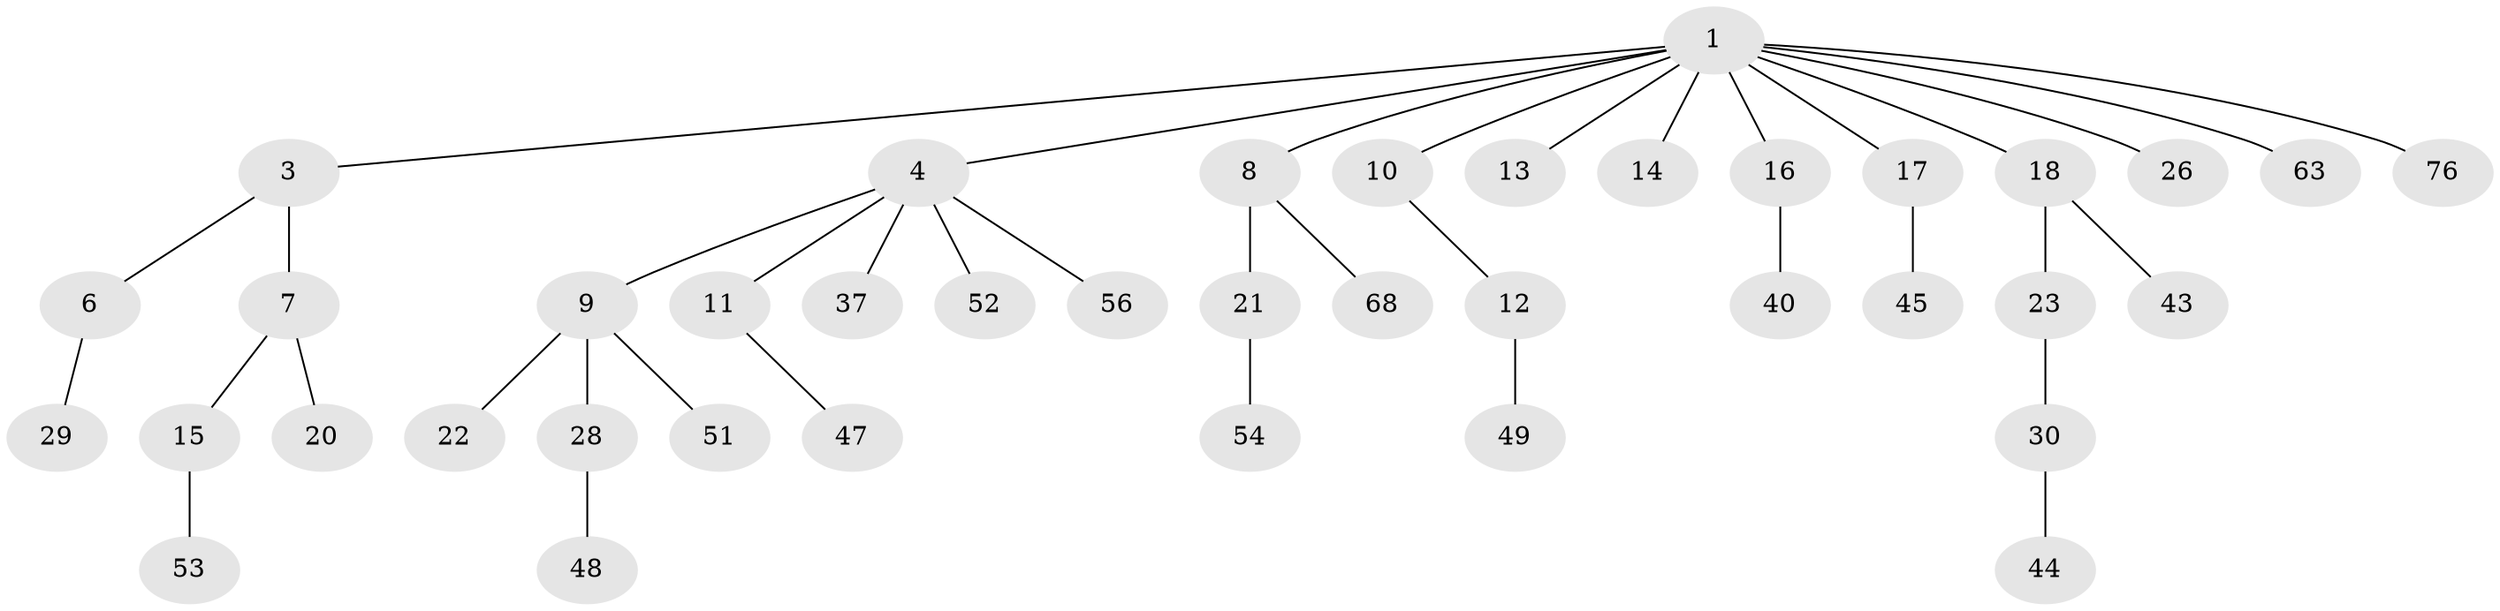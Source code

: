 // original degree distribution, {6: 0.025, 8: 0.0125, 5: 0.025, 3: 0.125, 4: 0.05, 2: 0.2625, 1: 0.5}
// Generated by graph-tools (version 1.1) at 2025/15/03/09/25 04:15:27]
// undirected, 40 vertices, 39 edges
graph export_dot {
graph [start="1"]
  node [color=gray90,style=filled];
  1 [super="+2"];
  3 [super="+73+74"];
  4 [super="+5"];
  6 [super="+35+58"];
  7;
  8;
  9 [super="+61+38+46"];
  10 [super="+79+41"];
  11 [super="+42+69+31"];
  12;
  13;
  14;
  15 [super="+19"];
  16;
  17;
  18;
  20 [super="+24"];
  21 [super="+27+55"];
  22 [super="+34"];
  23 [super="+25"];
  26 [super="+50"];
  28 [super="+36+32"];
  29 [super="+33"];
  30 [super="+78"];
  37;
  40;
  43;
  44 [super="+64"];
  45;
  47;
  48;
  49;
  51;
  52 [super="+70"];
  53;
  54;
  56;
  63;
  68;
  76 [super="+80"];
  1 -- 10;
  1 -- 14;
  1 -- 17;
  1 -- 18;
  1 -- 63;
  1 -- 3;
  1 -- 4;
  1 -- 8;
  1 -- 76;
  1 -- 13;
  1 -- 16;
  1 -- 26;
  3 -- 6;
  3 -- 7;
  4 -- 52;
  4 -- 37;
  4 -- 56;
  4 -- 9;
  4 -- 11;
  6 -- 29;
  7 -- 15;
  7 -- 20;
  8 -- 21;
  8 -- 68;
  9 -- 22;
  9 -- 28;
  9 -- 51;
  10 -- 12;
  11 -- 47;
  12 -- 49;
  15 -- 53;
  16 -- 40;
  17 -- 45;
  18 -- 23;
  18 -- 43;
  21 -- 54;
  23 -- 30;
  28 -- 48;
  30 -- 44;
}
